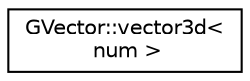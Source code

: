 digraph "Graphical Class Hierarchy"
{
 // INTERACTIVE_SVG=YES
  edge [fontname="Helvetica",fontsize="10",labelfontname="Helvetica",labelfontsize="10"];
  node [fontname="Helvetica",fontsize="10",shape=record];
  rankdir="LR";
  Node1 [label="GVector::vector3d\<\l num \>",height=0.2,width=0.4,color="black", fillcolor="white", style="filled",URL="$d7/db8/class_g_vector_1_1vector3d.html"];
}
